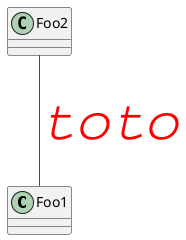 {
  "sha1": "e2u5lln4qpwzqjjrhxd0ziml2hezorp",
  "insertion": {
    "when": "2024-06-01T09:03:03.801Z",
    "user": "plantuml@gmail.com"
  }
}
@startuml

skinparam ComponentArrowColor #FF0000
skinparam ClassArrowFontColor #FF0000
skinparam ClassArrowFontName Courier
skinparam ClassArrowFontStyle Italic
skinparam ClassArrowFontSize 58

class Foo1
Foo2 -- Foo1 : toto

@enduml
